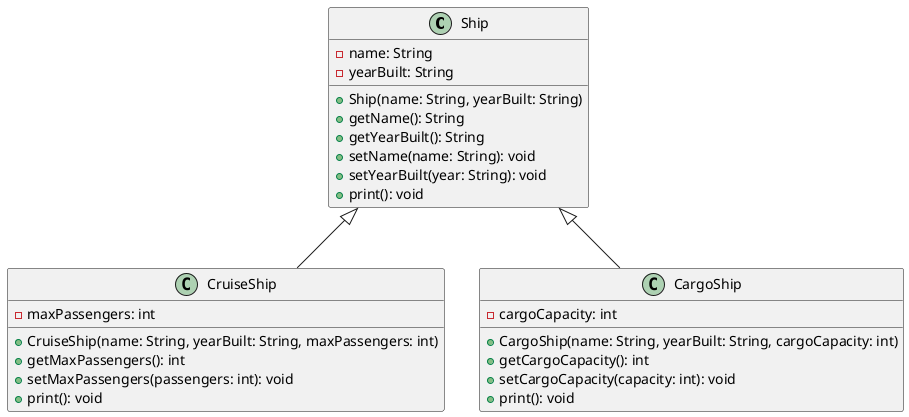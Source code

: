 @startuml
class Ship {
    -name: String
    -yearBuilt: String
    +Ship(name: String, yearBuilt: String)
    +getName(): String
    +getYearBuilt(): String
    +setName(name: String): void
    +setYearBuilt(year: String): void
    +print(): void
}

class CruiseShip {
    -maxPassengers: int
    +CruiseShip(name: String, yearBuilt: String, maxPassengers: int)
    +getMaxPassengers(): int
    +setMaxPassengers(passengers: int): void
    +print(): void
}

class CargoShip {
    -cargoCapacity: int
    +CargoShip(name: String, yearBuilt: String, cargoCapacity: int)
    +getCargoCapacity(): int
    +setCargoCapacity(capacity: int): void
    +print(): void
}

Ship <|-- CruiseShip
Ship <|-- CargoShip

@enduml
